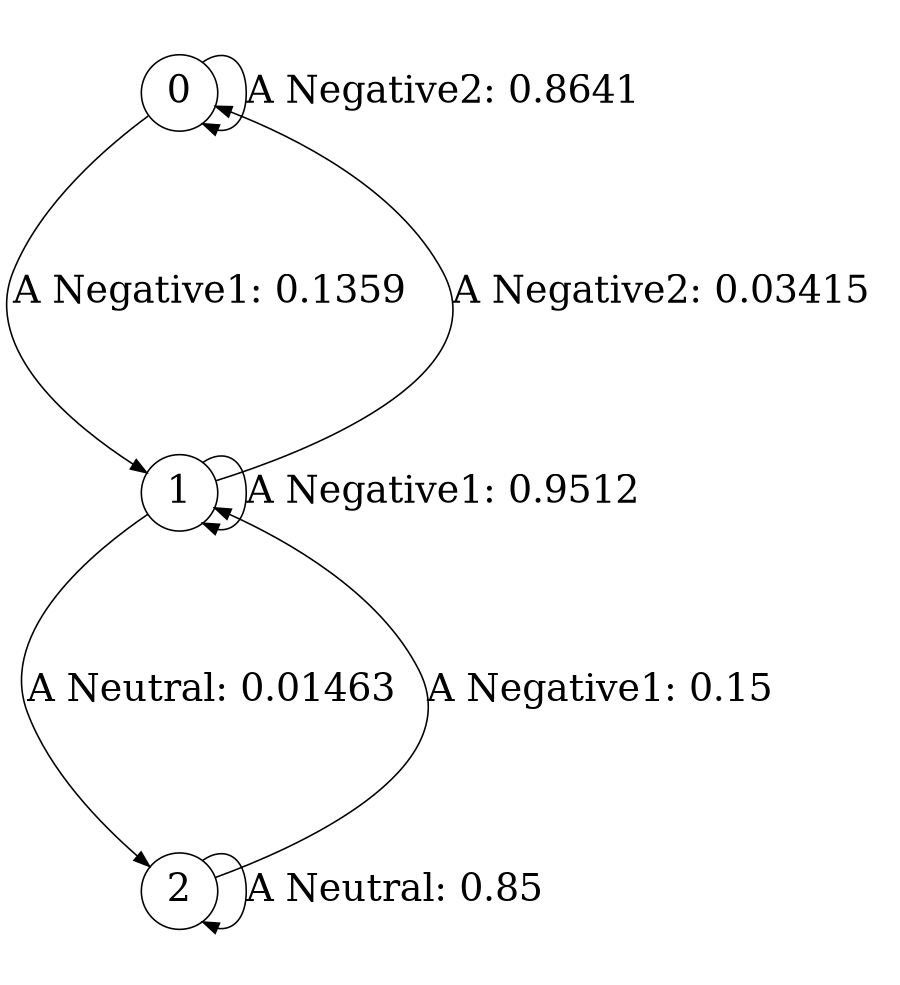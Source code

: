 digraph r8_cssr {
size = "6,8.5";
ratio = "fill";
node [shape = circle];
node [fontsize = 24];
edge [fontsize = 24];
0 -> 0 [label = "A Negative2: 0.8641   "];
0 -> 1 [label = "A Negative1: 0.1359   "];
1 -> 0 [label = "A Negative2: 0.03415  "];
1 -> 1 [label = "A Negative1: 0.9512   "];
1 -> 2 [label = "A Neutral: 0.01463  "];
2 -> 1 [label = "A Negative1: 0.15     "];
2 -> 2 [label = "A Neutral: 0.85     "];
} 